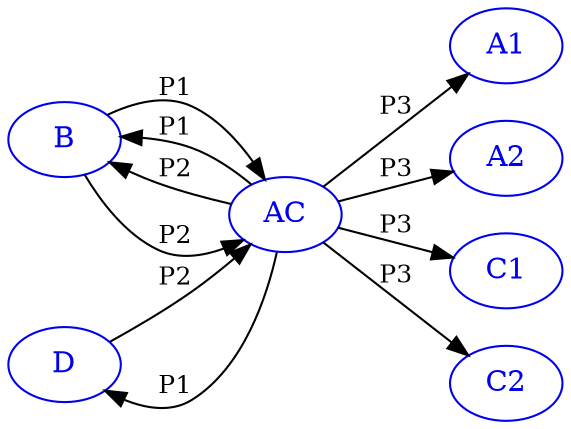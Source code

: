 digraph G {
    rankdir = LR;
    color = "blue2";
    node [color = "blue2", fontcolor = "blue2"];
    edge [fontsize = 12];
    AC -> B [label = "P1"];
    B -> AC [label = "P2"];
    AC -> A1 [label = "P3"];
    AC -> A2 [label = "P3"];
    B -> AC [label = "P1"];
    AC -> B [label = "P2"];
    AC -> D [label = "P1"];
    D -> AC [label = "P2"];
    AC -> C1 [label = "P3"];
    AC -> C2 [label = "P3"];
    
    {rank = min; B; D;}
    {rank = same; AC;}
    {rank = max; A1; A2;}
    {rank = max; C1; C2;}
}
